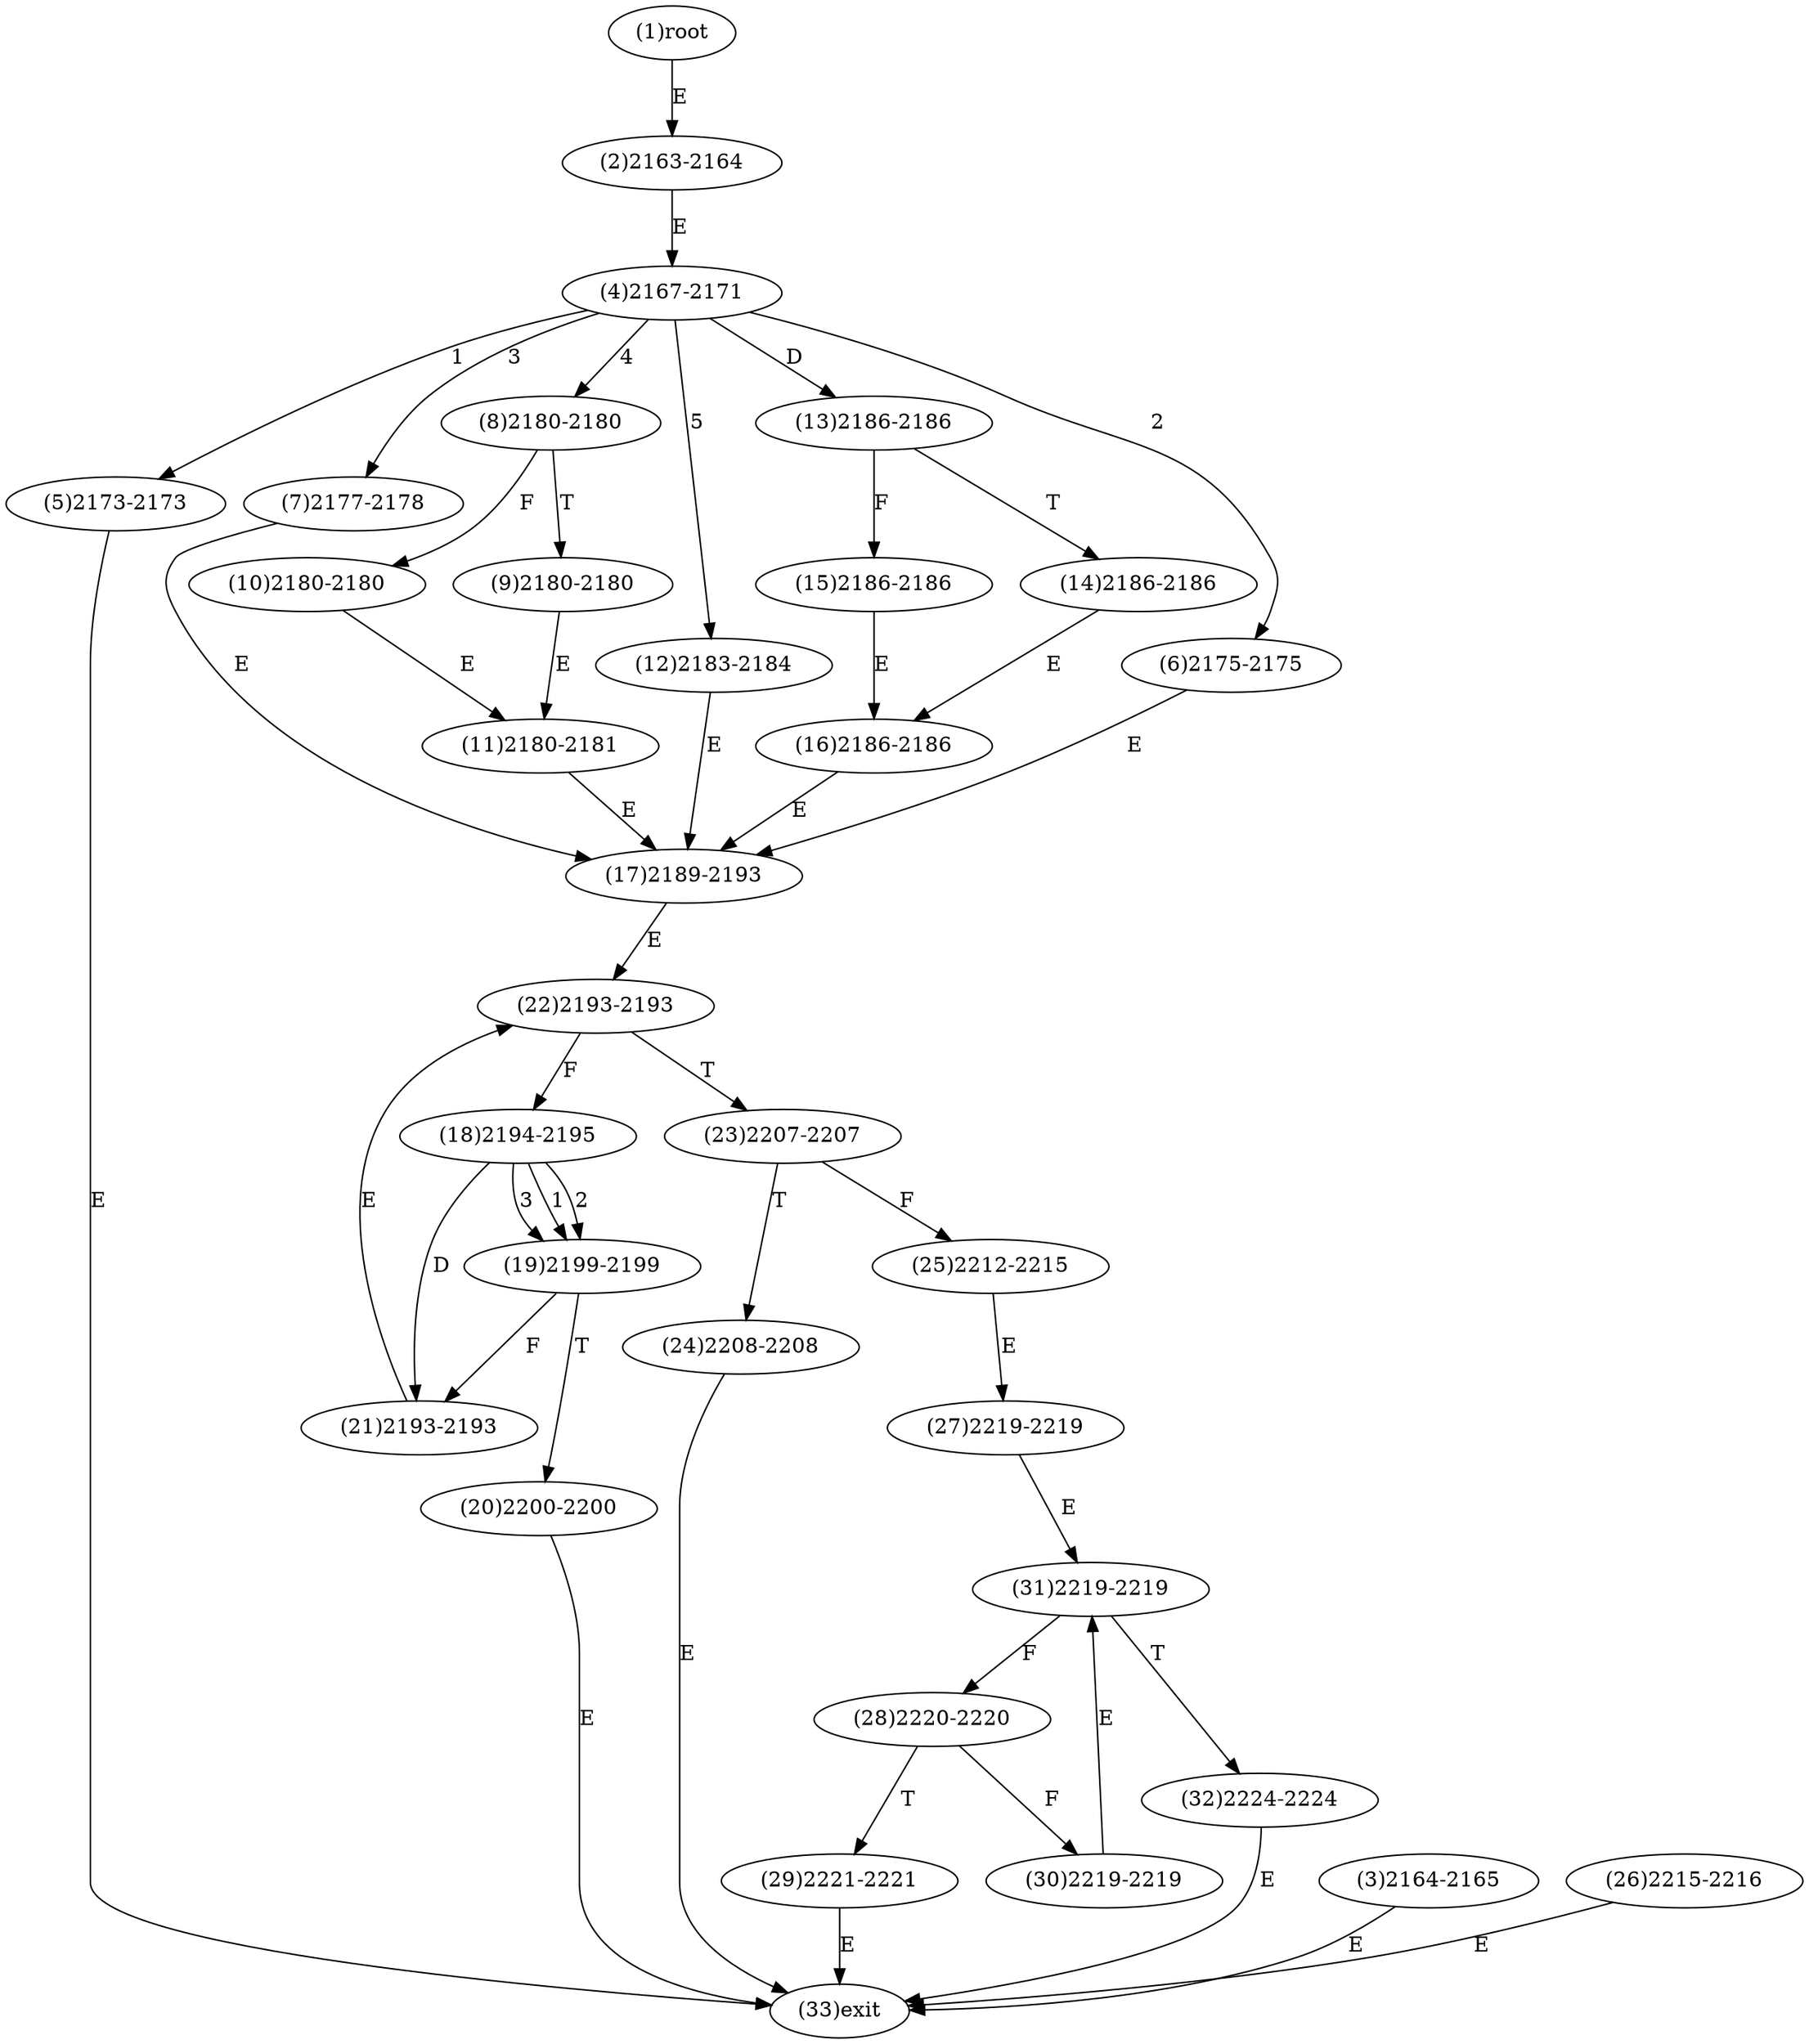 digraph "" { 
1[ label="(1)root"];
2[ label="(2)2163-2164"];
3[ label="(3)2164-2165"];
4[ label="(4)2167-2171"];
5[ label="(5)2173-2173"];
6[ label="(6)2175-2175"];
7[ label="(7)2177-2178"];
8[ label="(8)2180-2180"];
9[ label="(9)2180-2180"];
10[ label="(10)2180-2180"];
11[ label="(11)2180-2181"];
12[ label="(12)2183-2184"];
13[ label="(13)2186-2186"];
14[ label="(14)2186-2186"];
15[ label="(15)2186-2186"];
17[ label="(17)2189-2193"];
16[ label="(16)2186-2186"];
19[ label="(19)2199-2199"];
18[ label="(18)2194-2195"];
21[ label="(21)2193-2193"];
20[ label="(20)2200-2200"];
23[ label="(23)2207-2207"];
22[ label="(22)2193-2193"];
25[ label="(25)2212-2215"];
24[ label="(24)2208-2208"];
27[ label="(27)2219-2219"];
26[ label="(26)2215-2216"];
29[ label="(29)2221-2221"];
28[ label="(28)2220-2220"];
31[ label="(31)2219-2219"];
30[ label="(30)2219-2219"];
32[ label="(32)2224-2224"];
33[ label="(33)exit"];
1->2[ label="E"];
2->4[ label="E"];
3->33[ label="E"];
4->5[ label="1"];
4->6[ label="2"];
4->7[ label="3"];
4->8[ label="4"];
4->12[ label="5"];
4->13[ label="D"];
5->33[ label="E"];
6->17[ label="E"];
7->17[ label="E"];
8->10[ label="F"];
8->9[ label="T"];
9->11[ label="E"];
10->11[ label="E"];
11->17[ label="E"];
12->17[ label="E"];
13->15[ label="F"];
13->14[ label="T"];
14->16[ label="E"];
15->16[ label="E"];
16->17[ label="E"];
17->22[ label="E"];
18->19[ label="1"];
18->19[ label="2"];
18->19[ label="3"];
18->21[ label="D"];
19->21[ label="F"];
19->20[ label="T"];
20->33[ label="E"];
21->22[ label="E"];
22->18[ label="F"];
22->23[ label="T"];
23->25[ label="F"];
23->24[ label="T"];
24->33[ label="E"];
25->27[ label="E"];
26->33[ label="E"];
27->31[ label="E"];
28->30[ label="F"];
28->29[ label="T"];
29->33[ label="E"];
30->31[ label="E"];
31->28[ label="F"];
31->32[ label="T"];
32->33[ label="E"];
}